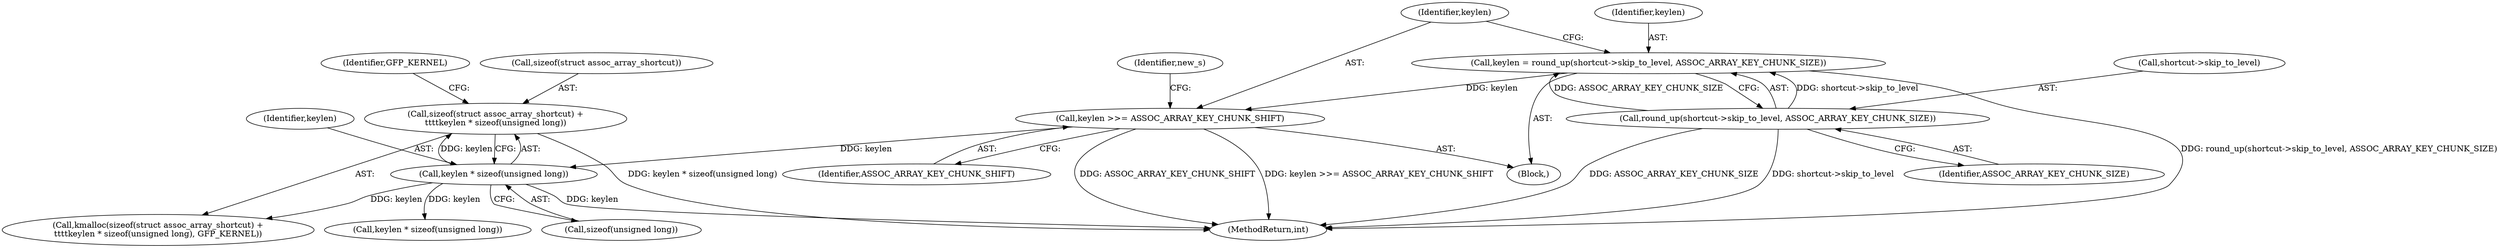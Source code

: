 digraph "0_linux_95389b08d93d5c06ec63ab49bd732b0069b7c35e@API" {
"1000225" [label="(Call,sizeof(struct assoc_array_shortcut) +\n\t\t\t\tkeylen * sizeof(unsigned long))"];
"1000228" [label="(Call,keylen * sizeof(unsigned long))"];
"1000219" [label="(Call,keylen >>= ASSOC_ARRAY_KEY_CHUNK_SHIFT)"];
"1000212" [label="(Call,keylen = round_up(shortcut->skip_to_level, ASSOC_ARRAY_KEY_CHUNK_SIZE))"];
"1000214" [label="(Call,round_up(shortcut->skip_to_level, ASSOC_ARRAY_KEY_CHUNK_SIZE))"];
"1000224" [label="(Call,kmalloc(sizeof(struct assoc_array_shortcut) +\n\t\t\t\tkeylen * sizeof(unsigned long), GFP_KERNEL))"];
"1000229" [label="(Identifier,keylen)"];
"1000223" [label="(Identifier,new_s)"];
"1000232" [label="(Identifier,GFP_KERNEL)"];
"1000878" [label="(MethodReturn,int)"];
"1000247" [label="(Call,keylen * sizeof(unsigned long))"];
"1000212" [label="(Call,keylen = round_up(shortcut->skip_to_level, ASSOC_ARRAY_KEY_CHUNK_SIZE))"];
"1000225" [label="(Call,sizeof(struct assoc_array_shortcut) +\n\t\t\t\tkeylen * sizeof(unsigned long))"];
"1000226" [label="(Call,sizeof(struct assoc_array_shortcut))"];
"1000230" [label="(Call,sizeof(unsigned long))"];
"1000213" [label="(Identifier,keylen)"];
"1000218" [label="(Identifier,ASSOC_ARRAY_KEY_CHUNK_SIZE)"];
"1000221" [label="(Identifier,ASSOC_ARRAY_KEY_CHUNK_SHIFT)"];
"1000219" [label="(Call,keylen >>= ASSOC_ARRAY_KEY_CHUNK_SHIFT)"];
"1000220" [label="(Identifier,keylen)"];
"1000214" [label="(Call,round_up(shortcut->skip_to_level, ASSOC_ARRAY_KEY_CHUNK_SIZE))"];
"1000215" [label="(Call,shortcut->skip_to_level)"];
"1000207" [label="(Block,)"];
"1000228" [label="(Call,keylen * sizeof(unsigned long))"];
"1000225" -> "1000224"  [label="AST: "];
"1000225" -> "1000228"  [label="CFG: "];
"1000226" -> "1000225"  [label="AST: "];
"1000228" -> "1000225"  [label="AST: "];
"1000232" -> "1000225"  [label="CFG: "];
"1000225" -> "1000878"  [label="DDG: keylen * sizeof(unsigned long)"];
"1000228" -> "1000225"  [label="DDG: keylen"];
"1000228" -> "1000230"  [label="CFG: "];
"1000229" -> "1000228"  [label="AST: "];
"1000230" -> "1000228"  [label="AST: "];
"1000228" -> "1000878"  [label="DDG: keylen"];
"1000228" -> "1000224"  [label="DDG: keylen"];
"1000219" -> "1000228"  [label="DDG: keylen"];
"1000228" -> "1000247"  [label="DDG: keylen"];
"1000219" -> "1000207"  [label="AST: "];
"1000219" -> "1000221"  [label="CFG: "];
"1000220" -> "1000219"  [label="AST: "];
"1000221" -> "1000219"  [label="AST: "];
"1000223" -> "1000219"  [label="CFG: "];
"1000219" -> "1000878"  [label="DDG: ASSOC_ARRAY_KEY_CHUNK_SHIFT"];
"1000219" -> "1000878"  [label="DDG: keylen >>= ASSOC_ARRAY_KEY_CHUNK_SHIFT"];
"1000212" -> "1000219"  [label="DDG: keylen"];
"1000212" -> "1000207"  [label="AST: "];
"1000212" -> "1000214"  [label="CFG: "];
"1000213" -> "1000212"  [label="AST: "];
"1000214" -> "1000212"  [label="AST: "];
"1000220" -> "1000212"  [label="CFG: "];
"1000212" -> "1000878"  [label="DDG: round_up(shortcut->skip_to_level, ASSOC_ARRAY_KEY_CHUNK_SIZE)"];
"1000214" -> "1000212"  [label="DDG: shortcut->skip_to_level"];
"1000214" -> "1000212"  [label="DDG: ASSOC_ARRAY_KEY_CHUNK_SIZE"];
"1000214" -> "1000218"  [label="CFG: "];
"1000215" -> "1000214"  [label="AST: "];
"1000218" -> "1000214"  [label="AST: "];
"1000214" -> "1000878"  [label="DDG: ASSOC_ARRAY_KEY_CHUNK_SIZE"];
"1000214" -> "1000878"  [label="DDG: shortcut->skip_to_level"];
}
